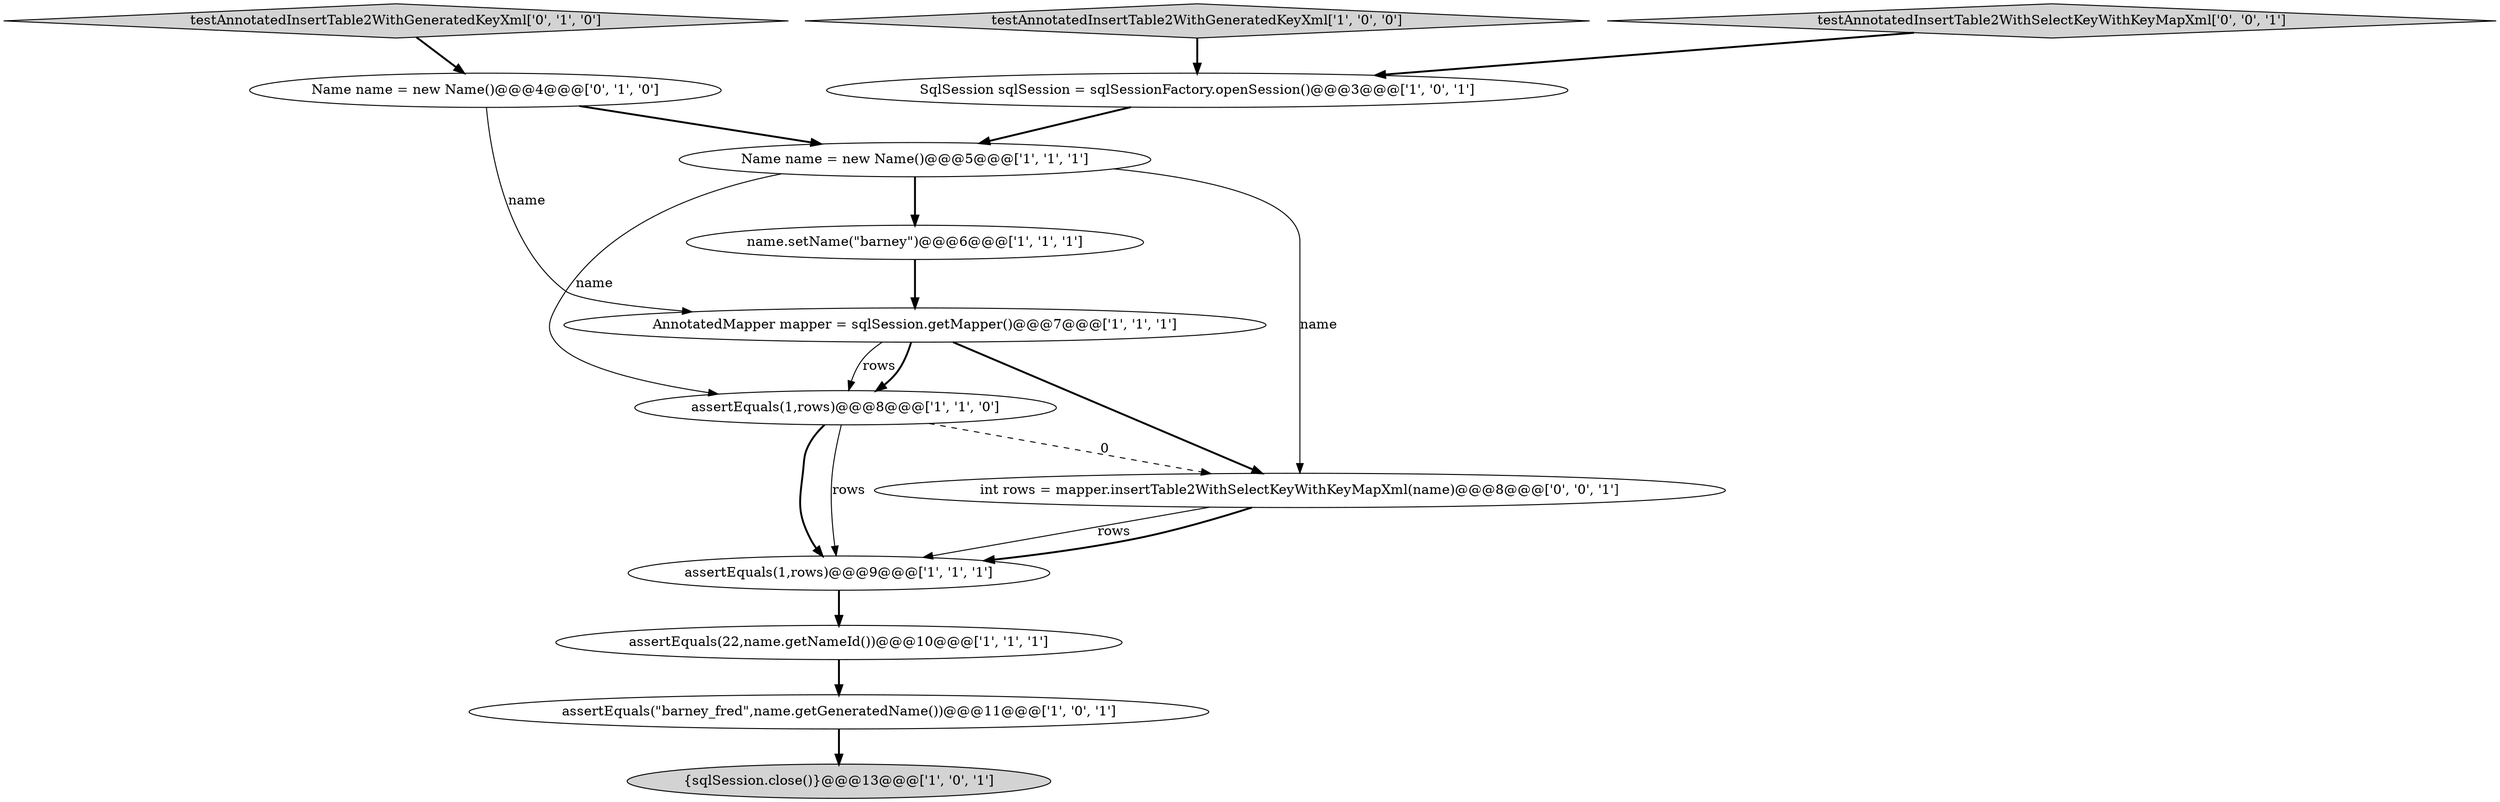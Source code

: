digraph {
3 [style = filled, label = "assertEquals(1,rows)@@@9@@@['1', '1', '1']", fillcolor = white, shape = ellipse image = "AAA0AAABBB1BBB"];
10 [style = filled, label = "testAnnotatedInsertTable2WithGeneratedKeyXml['0', '1', '0']", fillcolor = lightgray, shape = diamond image = "AAA0AAABBB2BBB"];
13 [style = filled, label = "testAnnotatedInsertTable2WithSelectKeyWithKeyMapXml['0', '0', '1']", fillcolor = lightgray, shape = diamond image = "AAA0AAABBB3BBB"];
4 [style = filled, label = "assertEquals(\"barney_fred\",name.getGeneratedName())@@@11@@@['1', '0', '1']", fillcolor = white, shape = ellipse image = "AAA0AAABBB1BBB"];
7 [style = filled, label = "{sqlSession.close()}@@@13@@@['1', '0', '1']", fillcolor = lightgray, shape = ellipse image = "AAA0AAABBB1BBB"];
0 [style = filled, label = "Name name = new Name()@@@5@@@['1', '1', '1']", fillcolor = white, shape = ellipse image = "AAA0AAABBB1BBB"];
12 [style = filled, label = "int rows = mapper.insertTable2WithSelectKeyWithKeyMapXml(name)@@@8@@@['0', '0', '1']", fillcolor = white, shape = ellipse image = "AAA0AAABBB3BBB"];
5 [style = filled, label = "name.setName(\"barney\")@@@6@@@['1', '1', '1']", fillcolor = white, shape = ellipse image = "AAA0AAABBB1BBB"];
2 [style = filled, label = "assertEquals(1,rows)@@@8@@@['1', '1', '0']", fillcolor = white, shape = ellipse image = "AAA0AAABBB1BBB"];
8 [style = filled, label = "SqlSession sqlSession = sqlSessionFactory.openSession()@@@3@@@['1', '0', '1']", fillcolor = white, shape = ellipse image = "AAA0AAABBB1BBB"];
9 [style = filled, label = "testAnnotatedInsertTable2WithGeneratedKeyXml['1', '0', '0']", fillcolor = lightgray, shape = diamond image = "AAA0AAABBB1BBB"];
1 [style = filled, label = "AnnotatedMapper mapper = sqlSession.getMapper()@@@7@@@['1', '1', '1']", fillcolor = white, shape = ellipse image = "AAA0AAABBB1BBB"];
6 [style = filled, label = "assertEquals(22,name.getNameId())@@@10@@@['1', '1', '1']", fillcolor = white, shape = ellipse image = "AAA0AAABBB1BBB"];
11 [style = filled, label = "Name name = new Name()@@@4@@@['0', '1', '0']", fillcolor = white, shape = ellipse image = "AAA0AAABBB2BBB"];
1->2 [style = solid, label="rows"];
2->3 [style = bold, label=""];
3->6 [style = bold, label=""];
2->3 [style = solid, label="rows"];
9->8 [style = bold, label=""];
4->7 [style = bold, label=""];
8->0 [style = bold, label=""];
5->1 [style = bold, label=""];
6->4 [style = bold, label=""];
2->12 [style = dashed, label="0"];
11->0 [style = bold, label=""];
0->12 [style = solid, label="name"];
11->1 [style = solid, label="name"];
12->3 [style = solid, label="rows"];
1->12 [style = bold, label=""];
1->2 [style = bold, label=""];
12->3 [style = bold, label=""];
13->8 [style = bold, label=""];
0->2 [style = solid, label="name"];
0->5 [style = bold, label=""];
10->11 [style = bold, label=""];
}

